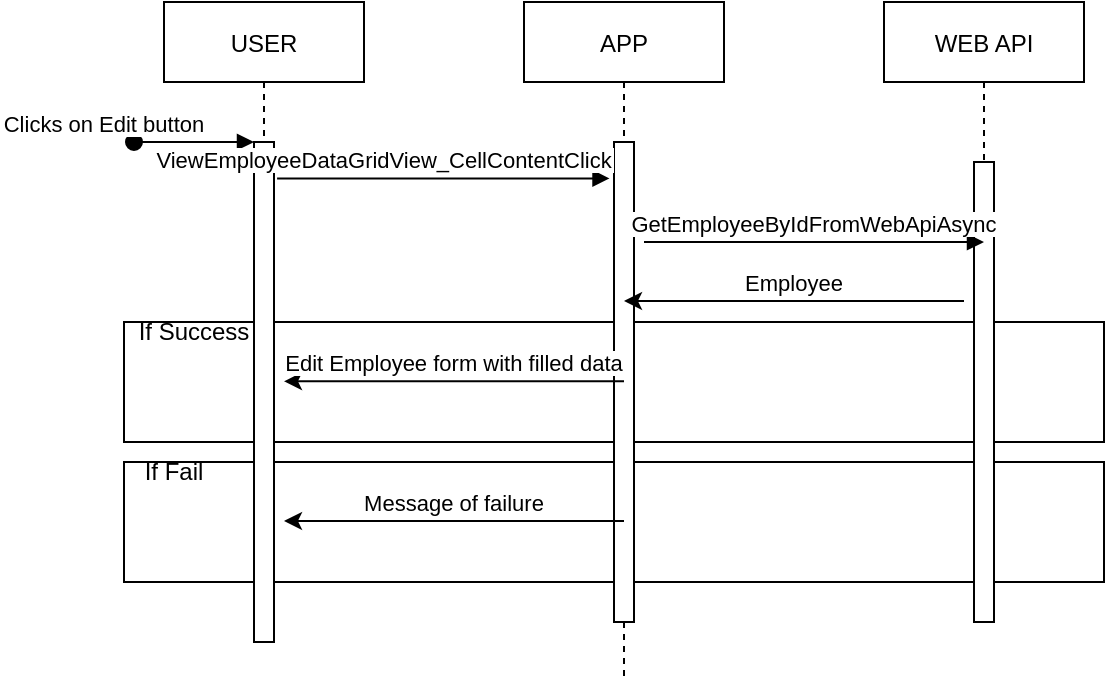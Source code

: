 <mxfile version="14.8.4" type="device"><diagram id="kgpKYQtTHZ0yAKxKKP6v" name="Page-1"><mxGraphModel dx="760" dy="367" grid="1" gridSize="10" guides="1" tooltips="1" connect="1" arrows="1" fold="1" page="1" pageScale="1" pageWidth="850" pageHeight="1100" math="0" shadow="0"><root><mxCell id="0"/><mxCell id="1" parent="0"/><mxCell id="EDTxbC3-ZVSXwPm1d_Sa-11" value="" style="rounded=0;whiteSpace=wrap;html=1;" parent="1" vertex="1"><mxGeometry x="100" y="310" width="490" height="60" as="geometry"/></mxCell><mxCell id="EDTxbC3-ZVSXwPm1d_Sa-8" value="" style="rounded=0;whiteSpace=wrap;html=1;" parent="1" vertex="1"><mxGeometry x="100" y="240" width="490" height="60" as="geometry"/></mxCell><mxCell id="3nuBFxr9cyL0pnOWT2aG-1" value="USER" style="shape=umlLifeline;perimeter=lifelinePerimeter;container=1;collapsible=0;recursiveResize=0;rounded=0;shadow=0;strokeWidth=1;" parent="1" vertex="1"><mxGeometry x="120" y="80" width="100" height="320" as="geometry"/></mxCell><mxCell id="3nuBFxr9cyL0pnOWT2aG-2" value="" style="points=[];perimeter=orthogonalPerimeter;rounded=0;shadow=0;strokeWidth=1;" parent="3nuBFxr9cyL0pnOWT2aG-1" vertex="1"><mxGeometry x="45" y="70" width="10" height="250" as="geometry"/></mxCell><mxCell id="3nuBFxr9cyL0pnOWT2aG-3" value="Clicks on Edit button" style="verticalAlign=bottom;startArrow=oval;endArrow=block;startSize=8;shadow=0;strokeWidth=1;" parent="3nuBFxr9cyL0pnOWT2aG-1" target="3nuBFxr9cyL0pnOWT2aG-2" edge="1"><mxGeometry x="-1" y="-15" relative="1" as="geometry"><mxPoint x="-15" y="70" as="sourcePoint"/><mxPoint x="-15" y="-15" as="offset"/></mxGeometry></mxCell><mxCell id="3nuBFxr9cyL0pnOWT2aG-5" value="APP" style="shape=umlLifeline;perimeter=lifelinePerimeter;container=1;collapsible=0;recursiveResize=0;rounded=0;shadow=0;strokeWidth=1;" parent="1" vertex="1"><mxGeometry x="300" y="80" width="100" height="340" as="geometry"/></mxCell><mxCell id="3nuBFxr9cyL0pnOWT2aG-6" value="" style="points=[];perimeter=orthogonalPerimeter;rounded=0;shadow=0;strokeWidth=1;" parent="3nuBFxr9cyL0pnOWT2aG-5" vertex="1"><mxGeometry x="45" y="70" width="10" height="240" as="geometry"/></mxCell><mxCell id="3nuBFxr9cyL0pnOWT2aG-8" value="ViewEmployeeDataGridView_CellContentClick" style="verticalAlign=bottom;endArrow=block;entryX=-0.224;entryY=0.076;shadow=0;strokeWidth=1;exitX=1.155;exitY=0.073;exitDx=0;exitDy=0;exitPerimeter=0;entryDx=0;entryDy=0;entryPerimeter=0;" parent="1" source="3nuBFxr9cyL0pnOWT2aG-2" target="3nuBFxr9cyL0pnOWT2aG-6" edge="1"><mxGeometry x="-0.357" relative="1" as="geometry"><mxPoint x="275" y="160" as="sourcePoint"/><mxPoint as="offset"/></mxGeometry></mxCell><mxCell id="EDTxbC3-ZVSXwPm1d_Sa-1" value="WEB API" style="shape=umlLifeline;perimeter=lifelinePerimeter;container=1;collapsible=0;recursiveResize=0;rounded=0;shadow=0;strokeWidth=1;" parent="1" vertex="1"><mxGeometry x="480" y="80" width="100" height="310" as="geometry"/></mxCell><mxCell id="EDTxbC3-ZVSXwPm1d_Sa-2" value="" style="points=[];perimeter=orthogonalPerimeter;rounded=0;shadow=0;strokeWidth=1;" parent="EDTxbC3-ZVSXwPm1d_Sa-1" vertex="1"><mxGeometry x="45" y="80" width="10" height="230" as="geometry"/></mxCell><mxCell id="EDTxbC3-ZVSXwPm1d_Sa-3" value="GetEmployeeByIdFromWebApiAsync" style="verticalAlign=bottom;endArrow=block;entryX=0;entryY=0;shadow=0;strokeWidth=1;" parent="1" edge="1"><mxGeometry relative="1" as="geometry"><mxPoint x="360" y="200.0" as="sourcePoint"/><mxPoint x="530" y="200.0" as="targetPoint"/></mxGeometry></mxCell><mxCell id="EDTxbC3-ZVSXwPm1d_Sa-4" value="Employee" style="verticalAlign=bottom;endArrow=none;entryX=0;entryY=0;shadow=0;strokeWidth=1;startArrow=classic;startFill=1;endFill=0;" parent="1" edge="1"><mxGeometry relative="1" as="geometry"><mxPoint x="350" y="229.5" as="sourcePoint"/><mxPoint x="520" y="229.5" as="targetPoint"/></mxGeometry></mxCell><mxCell id="EDTxbC3-ZVSXwPm1d_Sa-5" value="Edit Employee form with filled data" style="verticalAlign=bottom;endArrow=none;entryX=0;entryY=0;shadow=0;strokeWidth=1;startArrow=classic;startFill=1;endFill=0;" parent="1" edge="1"><mxGeometry relative="1" as="geometry"><mxPoint x="180" y="269.66" as="sourcePoint"/><mxPoint x="350" y="269.66" as="targetPoint"/></mxGeometry></mxCell><mxCell id="EDTxbC3-ZVSXwPm1d_Sa-9" value="If Success" style="text;html=1;strokeColor=none;fillColor=none;align=center;verticalAlign=middle;whiteSpace=wrap;rounded=0;" parent="1" vertex="1"><mxGeometry x="100" y="240" width="70" height="10" as="geometry"/></mxCell><mxCell id="EDTxbC3-ZVSXwPm1d_Sa-12" value="Message of failure" style="verticalAlign=bottom;endArrow=none;entryX=0;entryY=0;shadow=0;strokeWidth=1;startArrow=classic;startFill=1;endFill=0;" parent="1" edge="1"><mxGeometry relative="1" as="geometry"><mxPoint x="180" y="339.5" as="sourcePoint"/><mxPoint x="350" y="339.5" as="targetPoint"/></mxGeometry></mxCell><mxCell id="EDTxbC3-ZVSXwPm1d_Sa-13" value="If Fail" style="text;html=1;strokeColor=none;fillColor=none;align=center;verticalAlign=middle;whiteSpace=wrap;rounded=0;" parent="1" vertex="1"><mxGeometry x="90" y="310" width="70" height="10" as="geometry"/></mxCell></root></mxGraphModel></diagram></mxfile>
